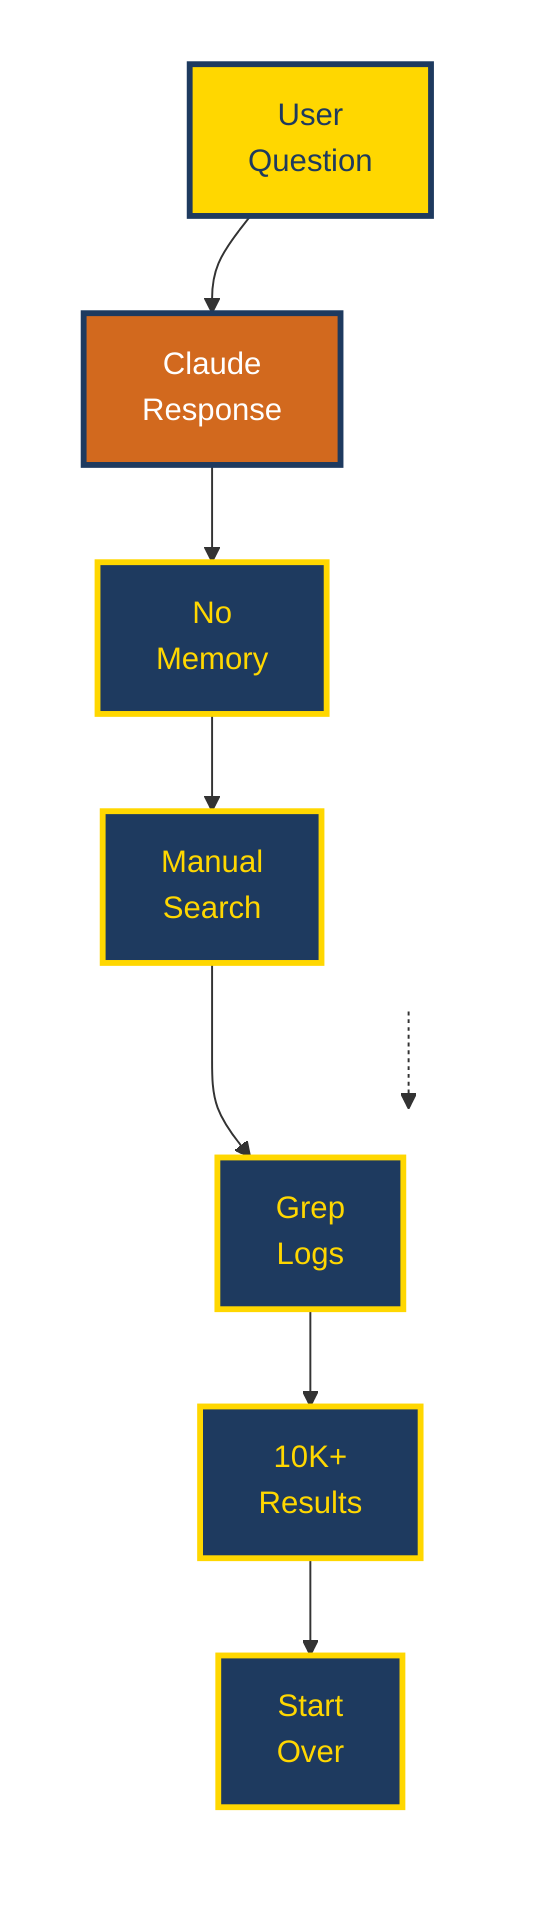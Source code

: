 flowchart TB
    subgraph Row1[" "]
        A[User<br/>Question] --> B[Claude<br/>Response]
        B --> C[No<br/>Memory]
        C --> D[Manual<br/>Search]
    end
    
    subgraph Row2[" "]
        D --> E[Grep<br/>Logs]
        E --> F[10K+<br/>Results]
        F --> G[Start<br/>Over]
    end
    
    Row1 -.-> Row2
    
    classDef userStyle fill:#FFD700,stroke:#1e3a5f,stroke-width:3px,color:#1e3a5f
    classDef claudeStyle fill:#D2691E,stroke:#1e3a5f,stroke-width:3px,color:#fff
    classDef problemStyle fill:#1e3a5f,stroke:#FFD700,stroke-width:3px,color:#FFD700
    
    class A userStyle
    class B claudeStyle
    class C,D,E,F,G problemStyle
    
    style Row1 fill:transparent,stroke:none
    style Row2 fill:transparent,stroke:none
